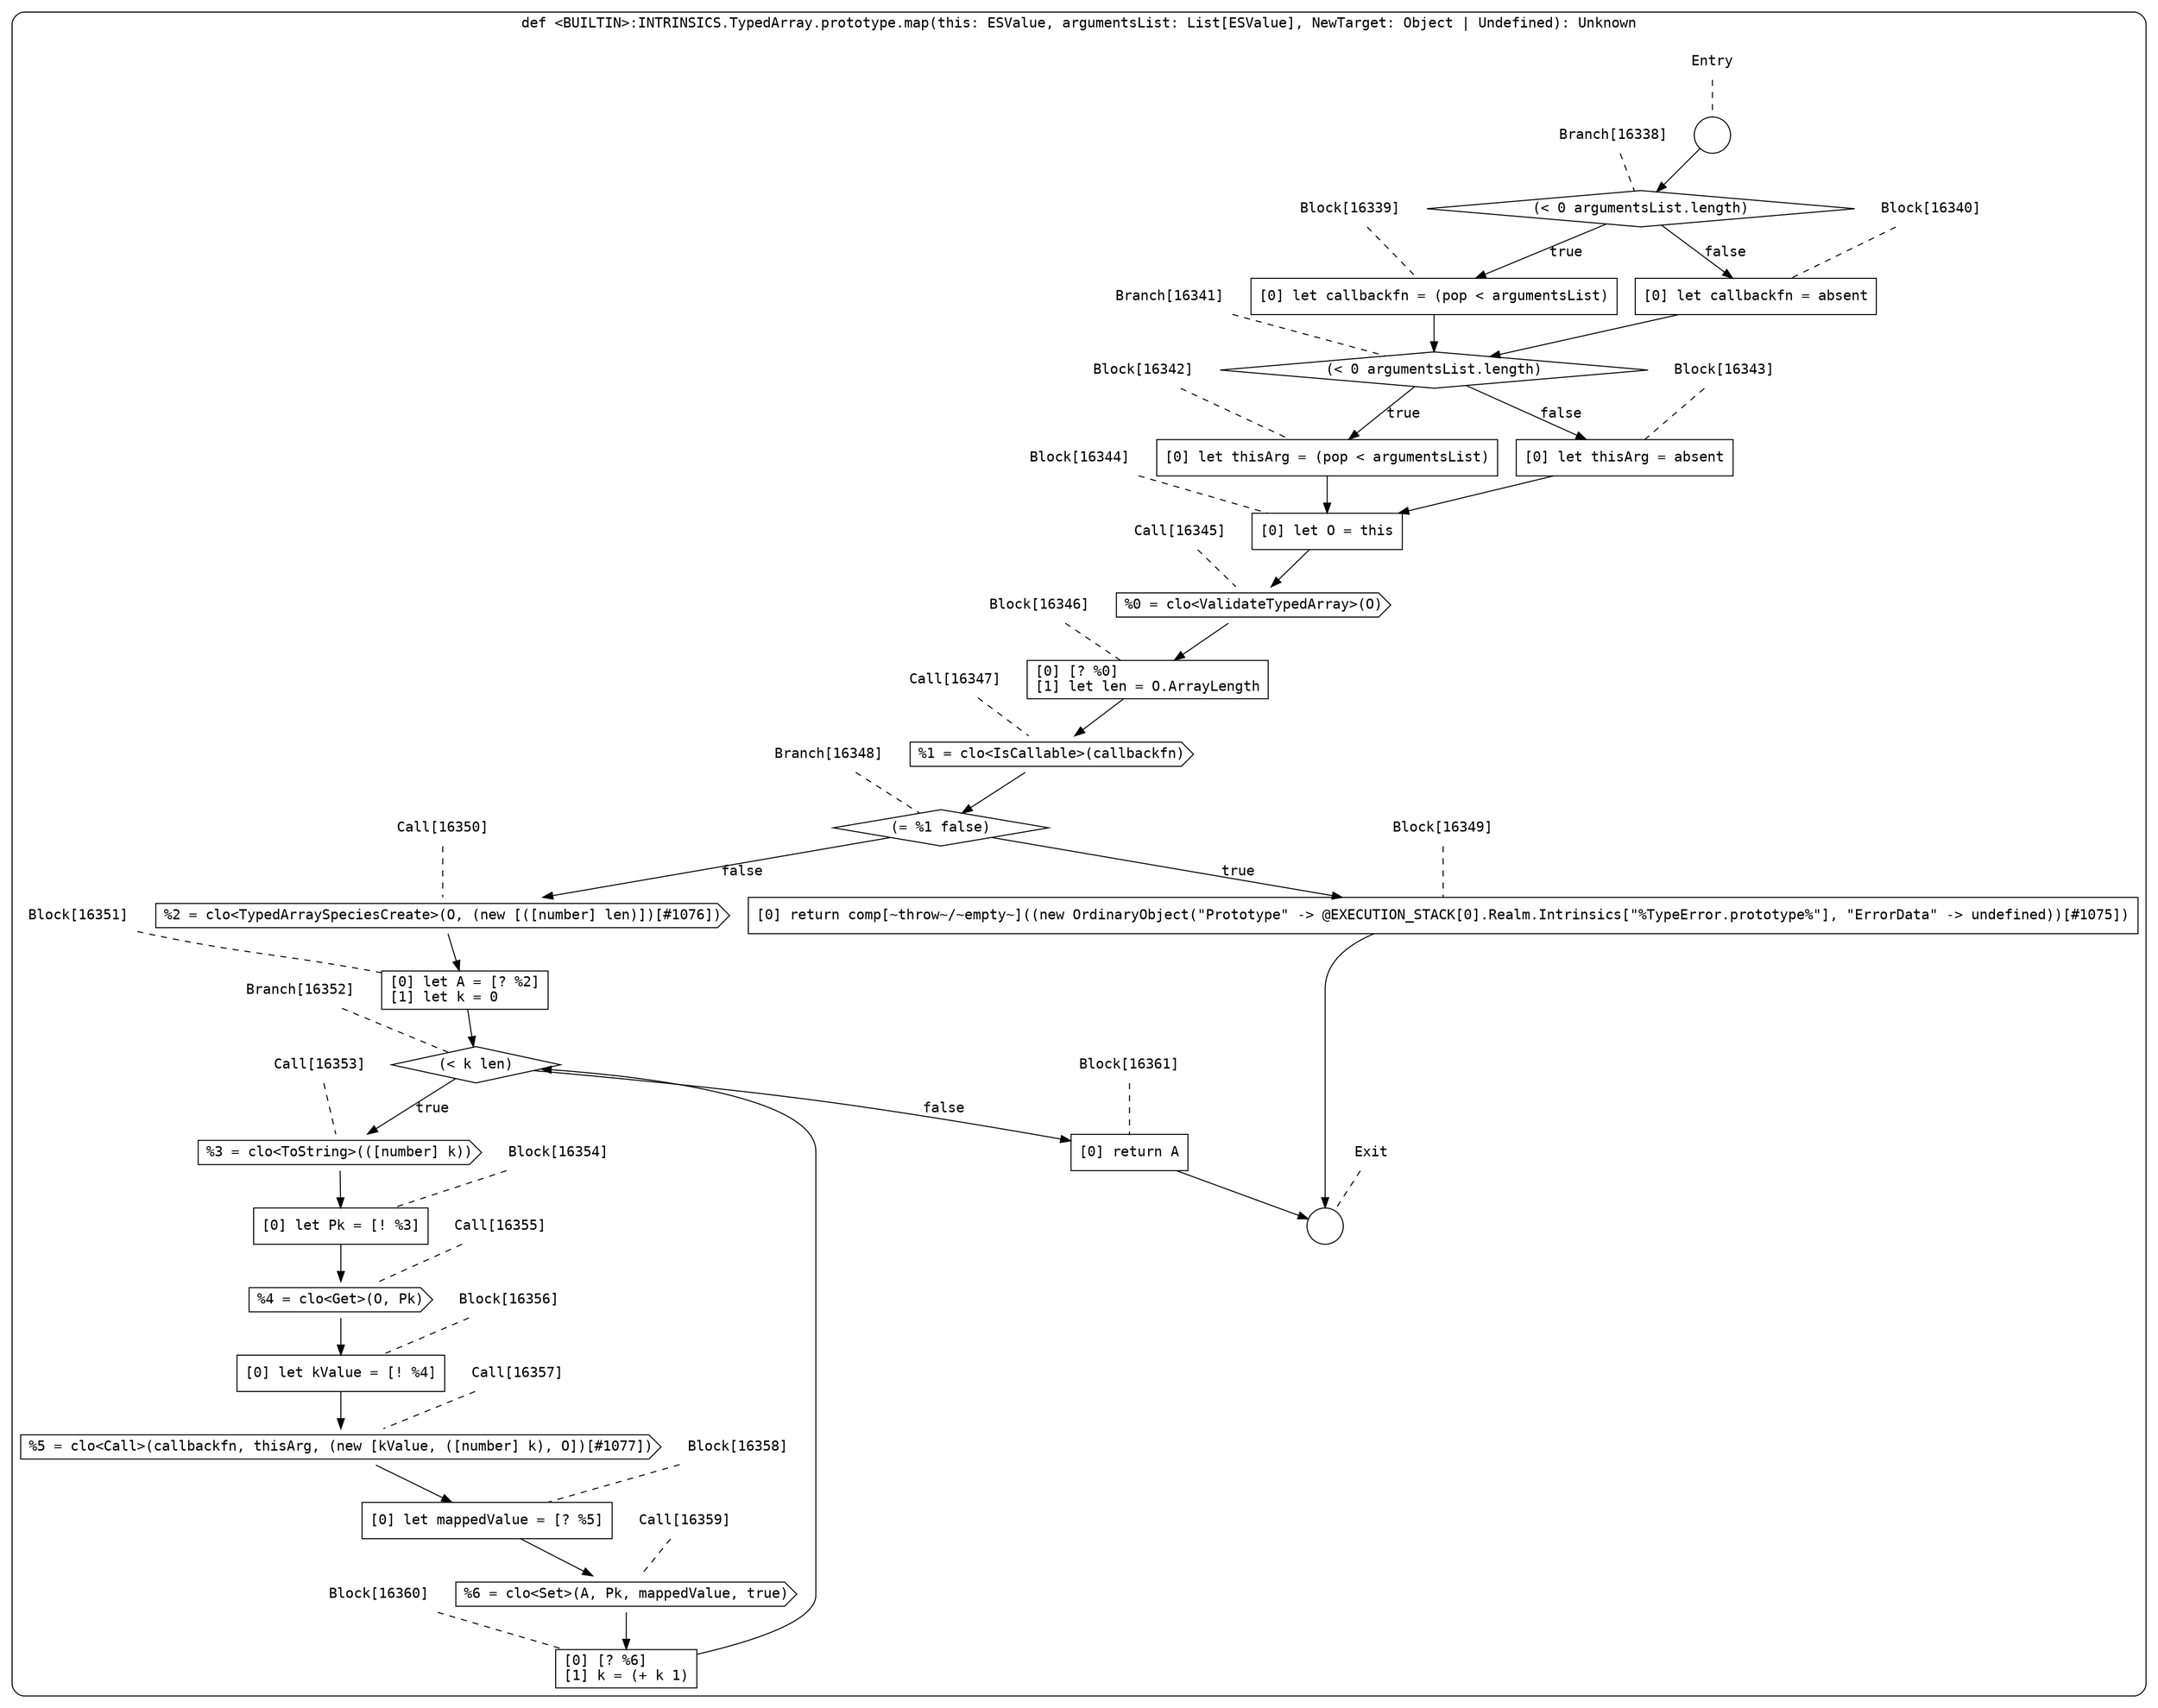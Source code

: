 digraph {
  graph [fontname = "Consolas"]
  node [fontname = "Consolas"]
  edge [fontname = "Consolas"]
  subgraph cluster2406 {
    label = "def <BUILTIN>:INTRINSICS.TypedArray.prototype.map(this: ESValue, argumentsList: List[ESValue], NewTarget: Object | Undefined): Unknown"
    style = rounded
    cluster2406_entry_name [shape=none, label=<<font color="black">Entry</font>>]
    cluster2406_entry_name -> cluster2406_entry [arrowhead=none, color="black", style=dashed]
    cluster2406_entry [shape=circle label=" " color="black" fillcolor="white" style=filled]
    cluster2406_entry -> node16338 [color="black"]
    cluster2406_exit_name [shape=none, label=<<font color="black">Exit</font>>]
    cluster2406_exit_name -> cluster2406_exit [arrowhead=none, color="black", style=dashed]
    cluster2406_exit [shape=circle label=" " color="black" fillcolor="white" style=filled]
    node16338_name [shape=none, label=<<font color="black">Branch[16338]</font>>]
    node16338_name -> node16338 [arrowhead=none, color="black", style=dashed]
    node16338 [shape=diamond, label=<<font color="black">(&lt; 0 argumentsList.length)</font>> color="black" fillcolor="white", style=filled]
    node16338 -> node16339 [label=<<font color="black">true</font>> color="black"]
    node16338 -> node16340 [label=<<font color="black">false</font>> color="black"]
    node16339_name [shape=none, label=<<font color="black">Block[16339]</font>>]
    node16339_name -> node16339 [arrowhead=none, color="black", style=dashed]
    node16339 [shape=box, label=<<font color="black">[0] let callbackfn = (pop &lt; argumentsList)<BR ALIGN="LEFT"/></font>> color="black" fillcolor="white", style=filled]
    node16339 -> node16341 [color="black"]
    node16340_name [shape=none, label=<<font color="black">Block[16340]</font>>]
    node16340_name -> node16340 [arrowhead=none, color="black", style=dashed]
    node16340 [shape=box, label=<<font color="black">[0] let callbackfn = absent<BR ALIGN="LEFT"/></font>> color="black" fillcolor="white", style=filled]
    node16340 -> node16341 [color="black"]
    node16341_name [shape=none, label=<<font color="black">Branch[16341]</font>>]
    node16341_name -> node16341 [arrowhead=none, color="black", style=dashed]
    node16341 [shape=diamond, label=<<font color="black">(&lt; 0 argumentsList.length)</font>> color="black" fillcolor="white", style=filled]
    node16341 -> node16342 [label=<<font color="black">true</font>> color="black"]
    node16341 -> node16343 [label=<<font color="black">false</font>> color="black"]
    node16342_name [shape=none, label=<<font color="black">Block[16342]</font>>]
    node16342_name -> node16342 [arrowhead=none, color="black", style=dashed]
    node16342 [shape=box, label=<<font color="black">[0] let thisArg = (pop &lt; argumentsList)<BR ALIGN="LEFT"/></font>> color="black" fillcolor="white", style=filled]
    node16342 -> node16344 [color="black"]
    node16343_name [shape=none, label=<<font color="black">Block[16343]</font>>]
    node16343_name -> node16343 [arrowhead=none, color="black", style=dashed]
    node16343 [shape=box, label=<<font color="black">[0] let thisArg = absent<BR ALIGN="LEFT"/></font>> color="black" fillcolor="white", style=filled]
    node16343 -> node16344 [color="black"]
    node16344_name [shape=none, label=<<font color="black">Block[16344]</font>>]
    node16344_name -> node16344 [arrowhead=none, color="black", style=dashed]
    node16344 [shape=box, label=<<font color="black">[0] let O = this<BR ALIGN="LEFT"/></font>> color="black" fillcolor="white", style=filled]
    node16344 -> node16345 [color="black"]
    node16345_name [shape=none, label=<<font color="black">Call[16345]</font>>]
    node16345_name -> node16345 [arrowhead=none, color="black", style=dashed]
    node16345 [shape=cds, label=<<font color="black">%0 = clo&lt;ValidateTypedArray&gt;(O)</font>> color="black" fillcolor="white", style=filled]
    node16345 -> node16346 [color="black"]
    node16346_name [shape=none, label=<<font color="black">Block[16346]</font>>]
    node16346_name -> node16346 [arrowhead=none, color="black", style=dashed]
    node16346 [shape=box, label=<<font color="black">[0] [? %0]<BR ALIGN="LEFT"/>[1] let len = O.ArrayLength<BR ALIGN="LEFT"/></font>> color="black" fillcolor="white", style=filled]
    node16346 -> node16347 [color="black"]
    node16347_name [shape=none, label=<<font color="black">Call[16347]</font>>]
    node16347_name -> node16347 [arrowhead=none, color="black", style=dashed]
    node16347 [shape=cds, label=<<font color="black">%1 = clo&lt;IsCallable&gt;(callbackfn)</font>> color="black" fillcolor="white", style=filled]
    node16347 -> node16348 [color="black"]
    node16348_name [shape=none, label=<<font color="black">Branch[16348]</font>>]
    node16348_name -> node16348 [arrowhead=none, color="black", style=dashed]
    node16348 [shape=diamond, label=<<font color="black">(= %1 false)</font>> color="black" fillcolor="white", style=filled]
    node16348 -> node16349 [label=<<font color="black">true</font>> color="black"]
    node16348 -> node16350 [label=<<font color="black">false</font>> color="black"]
    node16349_name [shape=none, label=<<font color="black">Block[16349]</font>>]
    node16349_name -> node16349 [arrowhead=none, color="black", style=dashed]
    node16349 [shape=box, label=<<font color="black">[0] return comp[~throw~/~empty~]((new OrdinaryObject(&quot;Prototype&quot; -&gt; @EXECUTION_STACK[0].Realm.Intrinsics[&quot;%TypeError.prototype%&quot;], &quot;ErrorData&quot; -&gt; undefined))[#1075])<BR ALIGN="LEFT"/></font>> color="black" fillcolor="white", style=filled]
    node16349 -> cluster2406_exit [color="black"]
    node16350_name [shape=none, label=<<font color="black">Call[16350]</font>>]
    node16350_name -> node16350 [arrowhead=none, color="black", style=dashed]
    node16350 [shape=cds, label=<<font color="black">%2 = clo&lt;TypedArraySpeciesCreate&gt;(O, (new [([number] len)])[#1076])</font>> color="black" fillcolor="white", style=filled]
    node16350 -> node16351 [color="black"]
    node16351_name [shape=none, label=<<font color="black">Block[16351]</font>>]
    node16351_name -> node16351 [arrowhead=none, color="black", style=dashed]
    node16351 [shape=box, label=<<font color="black">[0] let A = [? %2]<BR ALIGN="LEFT"/>[1] let k = 0<BR ALIGN="LEFT"/></font>> color="black" fillcolor="white", style=filled]
    node16351 -> node16352 [color="black"]
    node16352_name [shape=none, label=<<font color="black">Branch[16352]</font>>]
    node16352_name -> node16352 [arrowhead=none, color="black", style=dashed]
    node16352 [shape=diamond, label=<<font color="black">(&lt; k len)</font>> color="black" fillcolor="white", style=filled]
    node16352 -> node16353 [label=<<font color="black">true</font>> color="black"]
    node16352 -> node16361 [label=<<font color="black">false</font>> color="black"]
    node16353_name [shape=none, label=<<font color="black">Call[16353]</font>>]
    node16353_name -> node16353 [arrowhead=none, color="black", style=dashed]
    node16353 [shape=cds, label=<<font color="black">%3 = clo&lt;ToString&gt;(([number] k))</font>> color="black" fillcolor="white", style=filled]
    node16353 -> node16354 [color="black"]
    node16361_name [shape=none, label=<<font color="black">Block[16361]</font>>]
    node16361_name -> node16361 [arrowhead=none, color="black", style=dashed]
    node16361 [shape=box, label=<<font color="black">[0] return A<BR ALIGN="LEFT"/></font>> color="black" fillcolor="white", style=filled]
    node16361 -> cluster2406_exit [color="black"]
    node16354_name [shape=none, label=<<font color="black">Block[16354]</font>>]
    node16354_name -> node16354 [arrowhead=none, color="black", style=dashed]
    node16354 [shape=box, label=<<font color="black">[0] let Pk = [! %3]<BR ALIGN="LEFT"/></font>> color="black" fillcolor="white", style=filled]
    node16354 -> node16355 [color="black"]
    node16355_name [shape=none, label=<<font color="black">Call[16355]</font>>]
    node16355_name -> node16355 [arrowhead=none, color="black", style=dashed]
    node16355 [shape=cds, label=<<font color="black">%4 = clo&lt;Get&gt;(O, Pk)</font>> color="black" fillcolor="white", style=filled]
    node16355 -> node16356 [color="black"]
    node16356_name [shape=none, label=<<font color="black">Block[16356]</font>>]
    node16356_name -> node16356 [arrowhead=none, color="black", style=dashed]
    node16356 [shape=box, label=<<font color="black">[0] let kValue = [! %4]<BR ALIGN="LEFT"/></font>> color="black" fillcolor="white", style=filled]
    node16356 -> node16357 [color="black"]
    node16357_name [shape=none, label=<<font color="black">Call[16357]</font>>]
    node16357_name -> node16357 [arrowhead=none, color="black", style=dashed]
    node16357 [shape=cds, label=<<font color="black">%5 = clo&lt;Call&gt;(callbackfn, thisArg, (new [kValue, ([number] k), O])[#1077])</font>> color="black" fillcolor="white", style=filled]
    node16357 -> node16358 [color="black"]
    node16358_name [shape=none, label=<<font color="black">Block[16358]</font>>]
    node16358_name -> node16358 [arrowhead=none, color="black", style=dashed]
    node16358 [shape=box, label=<<font color="black">[0] let mappedValue = [? %5]<BR ALIGN="LEFT"/></font>> color="black" fillcolor="white", style=filled]
    node16358 -> node16359 [color="black"]
    node16359_name [shape=none, label=<<font color="black">Call[16359]</font>>]
    node16359_name -> node16359 [arrowhead=none, color="black", style=dashed]
    node16359 [shape=cds, label=<<font color="black">%6 = clo&lt;Set&gt;(A, Pk, mappedValue, true)</font>> color="black" fillcolor="white", style=filled]
    node16359 -> node16360 [color="black"]
    node16360_name [shape=none, label=<<font color="black">Block[16360]</font>>]
    node16360_name -> node16360 [arrowhead=none, color="black", style=dashed]
    node16360 [shape=box, label=<<font color="black">[0] [? %6]<BR ALIGN="LEFT"/>[1] k = (+ k 1)<BR ALIGN="LEFT"/></font>> color="black" fillcolor="white", style=filled]
    node16360 -> node16352 [color="black"]
  }
}